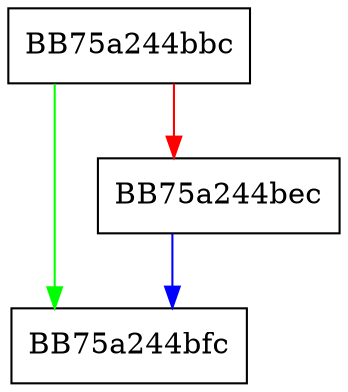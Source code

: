 digraph save_source_ctx {
  node [shape="box"];
  graph [splines=ortho];
  BB75a244bbc -> BB75a244bfc [color="green"];
  BB75a244bbc -> BB75a244bec [color="red"];
  BB75a244bec -> BB75a244bfc [color="blue"];
}